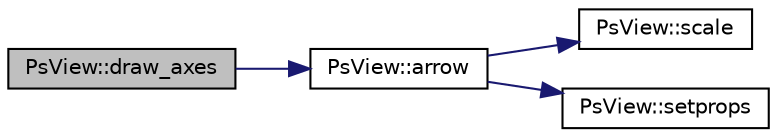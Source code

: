 digraph "PsView::draw_axes"
{
 // LATEX_PDF_SIZE
  edge [fontname="Helvetica",fontsize="10",labelfontname="Helvetica",labelfontsize="10"];
  node [fontname="Helvetica",fontsize="10",shape=record];
  rankdir="LR";
  Node1 [label="PsView::draw_axes",height=0.2,width=0.4,color="black", fillcolor="grey75", style="filled", fontcolor="black",tooltip=" "];
  Node1 -> Node2 [color="midnightblue",fontsize="10",style="solid",fontname="Helvetica"];
  Node2 [label="PsView::arrow",height=0.2,width=0.4,color="black", fillcolor="white", style="filled",URL="$d4/db7/class_ps_view.html#a1772a929bbc249f29e87048cfa59c265",tooltip=" "];
  Node2 -> Node3 [color="midnightblue",fontsize="10",style="solid",fontname="Helvetica"];
  Node3 [label="PsView::scale",height=0.2,width=0.4,color="black", fillcolor="white", style="filled",URL="$d4/db7/class_ps_view.html#a1522bef45bf5601fd6a65b39b40fe934",tooltip=" "];
  Node2 -> Node4 [color="midnightblue",fontsize="10",style="solid",fontname="Helvetica"];
  Node4 [label="PsView::setprops",height=0.2,width=0.4,color="black", fillcolor="white", style="filled",URL="$d4/db7/class_ps_view.html#a19dbc7e564bf2e9ed2f167e7c2a04a0f",tooltip=" "];
}
